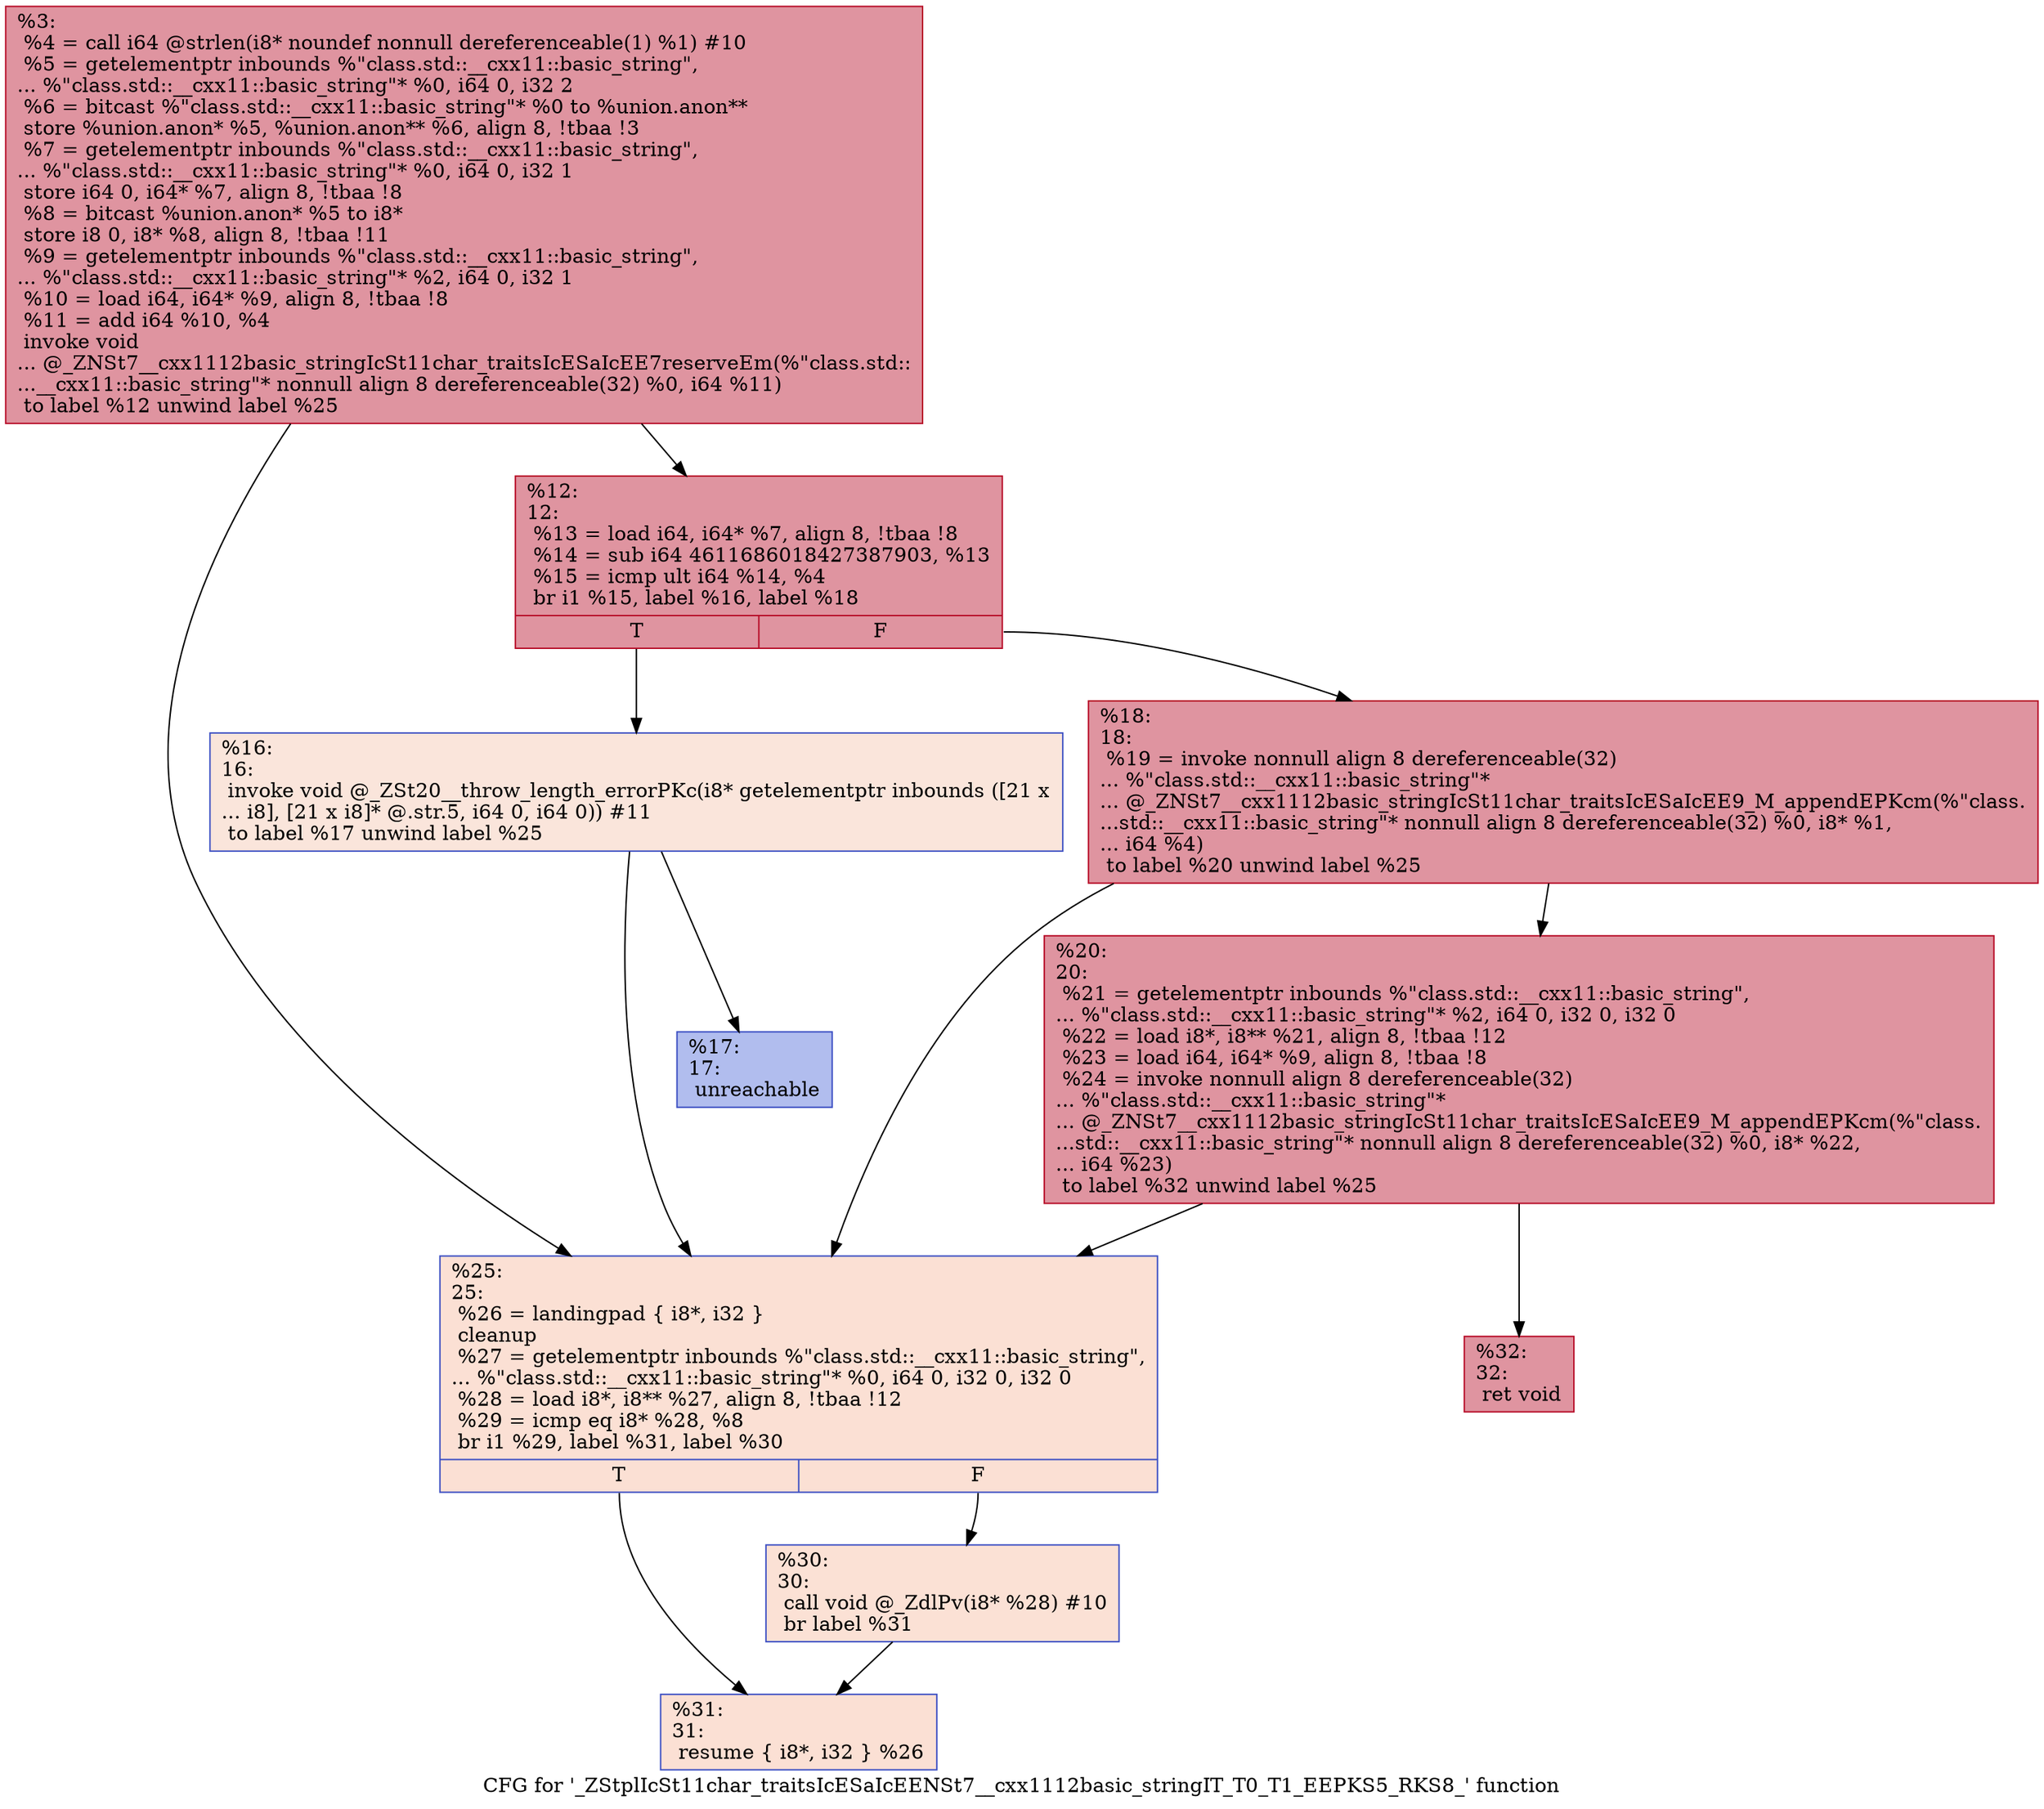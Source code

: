 digraph "CFG for '_ZStplIcSt11char_traitsIcESaIcEENSt7__cxx1112basic_stringIT_T0_T1_EEPKS5_RKS8_' function" {
	label="CFG for '_ZStplIcSt11char_traitsIcESaIcEENSt7__cxx1112basic_stringIT_T0_T1_EEPKS5_RKS8_' function";

	Node0x563789d73e00 [shape=record,color="#b70d28ff", style=filled, fillcolor="#b70d2870",label="{%3:\l  %4 = call i64 @strlen(i8* noundef nonnull dereferenceable(1) %1) #10\l  %5 = getelementptr inbounds %\"class.std::__cxx11::basic_string\",\l... %\"class.std::__cxx11::basic_string\"* %0, i64 0, i32 2\l  %6 = bitcast %\"class.std::__cxx11::basic_string\"* %0 to %union.anon**\l  store %union.anon* %5, %union.anon** %6, align 8, !tbaa !3\l  %7 = getelementptr inbounds %\"class.std::__cxx11::basic_string\",\l... %\"class.std::__cxx11::basic_string\"* %0, i64 0, i32 1\l  store i64 0, i64* %7, align 8, !tbaa !8\l  %8 = bitcast %union.anon* %5 to i8*\l  store i8 0, i8* %8, align 8, !tbaa !11\l  %9 = getelementptr inbounds %\"class.std::__cxx11::basic_string\",\l... %\"class.std::__cxx11::basic_string\"* %2, i64 0, i32 1\l  %10 = load i64, i64* %9, align 8, !tbaa !8\l  %11 = add i64 %10, %4\l  invoke void\l... @_ZNSt7__cxx1112basic_stringIcSt11char_traitsIcESaIcEE7reserveEm(%\"class.std::\l...__cxx11::basic_string\"* nonnull align 8 dereferenceable(32) %0, i64 %11)\l          to label %12 unwind label %25\l}"];
	Node0x563789d73e00 -> Node0x563789d7b070;
	Node0x563789d73e00 -> Node0x563789d7b0c0;
	Node0x563789d7b070 [shape=record,color="#b70d28ff", style=filled, fillcolor="#b70d2870",label="{%12:\l12:                                               \l  %13 = load i64, i64* %7, align 8, !tbaa !8\l  %14 = sub i64 4611686018427387903, %13\l  %15 = icmp ult i64 %14, %4\l  br i1 %15, label %16, label %18\l|{<s0>T|<s1>F}}"];
	Node0x563789d7b070:s0 -> Node0x563789d73f90;
	Node0x563789d7b070:s1 -> Node0x563789d7b4d0;
	Node0x563789d73f90 [shape=record,color="#3d50c3ff", style=filled, fillcolor="#f4c5ad70",label="{%16:\l16:                                               \l  invoke void @_ZSt20__throw_length_errorPKc(i8* getelementptr inbounds ([21 x\l... i8], [21 x i8]* @.str.5, i64 0, i64 0)) #11\l          to label %17 unwind label %25\l}"];
	Node0x563789d73f90 -> Node0x563789d7b600;
	Node0x563789d73f90 -> Node0x563789d7b0c0;
	Node0x563789d7b600 [shape=record,color="#3d50c3ff", style=filled, fillcolor="#4f69d970",label="{%17:\l17:                                               \l  unreachable\l}"];
	Node0x563789d7b4d0 [shape=record,color="#b70d28ff", style=filled, fillcolor="#b70d2870",label="{%18:\l18:                                               \l  %19 = invoke nonnull align 8 dereferenceable(32)\l... %\"class.std::__cxx11::basic_string\"*\l... @_ZNSt7__cxx1112basic_stringIcSt11char_traitsIcESaIcEE9_M_appendEPKcm(%\"class.\l...std::__cxx11::basic_string\"* nonnull align 8 dereferenceable(32) %0, i8* %1,\l... i64 %4)\l          to label %20 unwind label %25\l}"];
	Node0x563789d7b4d0 -> Node0x563789d7b870;
	Node0x563789d7b4d0 -> Node0x563789d7b0c0;
	Node0x563789d7b870 [shape=record,color="#b70d28ff", style=filled, fillcolor="#b70d2870",label="{%20:\l20:                                               \l  %21 = getelementptr inbounds %\"class.std::__cxx11::basic_string\",\l... %\"class.std::__cxx11::basic_string\"* %2, i64 0, i32 0, i32 0\l  %22 = load i8*, i8** %21, align 8, !tbaa !12\l  %23 = load i64, i64* %9, align 8, !tbaa !8\l  %24 = invoke nonnull align 8 dereferenceable(32)\l... %\"class.std::__cxx11::basic_string\"*\l... @_ZNSt7__cxx1112basic_stringIcSt11char_traitsIcESaIcEE9_M_appendEPKcm(%\"class.\l...std::__cxx11::basic_string\"* nonnull align 8 dereferenceable(32) %0, i8* %22,\l... i64 %23)\l          to label %32 unwind label %25\l}"];
	Node0x563789d7b870 -> Node0x563789d6d2b0;
	Node0x563789d7b870 -> Node0x563789d7b0c0;
	Node0x563789d7b0c0 [shape=record,color="#3d50c3ff", style=filled, fillcolor="#f7b99e70",label="{%25:\l25:                                               \l  %26 = landingpad \{ i8*, i32 \}\l          cleanup\l  %27 = getelementptr inbounds %\"class.std::__cxx11::basic_string\",\l... %\"class.std::__cxx11::basic_string\"* %0, i64 0, i32 0, i32 0\l  %28 = load i8*, i8** %27, align 8, !tbaa !12\l  %29 = icmp eq i8* %28, %8\l  br i1 %29, label %31, label %30\l|{<s0>T|<s1>F}}"];
	Node0x563789d7b0c0:s0 -> Node0x563789d6d5c0;
	Node0x563789d7b0c0:s1 -> Node0x563789d6d610;
	Node0x563789d6d610 [shape=record,color="#3d50c3ff", style=filled, fillcolor="#f7bca170",label="{%30:\l30:                                               \l  call void @_ZdlPv(i8* %28) #10\l  br label %31\l}"];
	Node0x563789d6d610 -> Node0x563789d6d5c0;
	Node0x563789d6d5c0 [shape=record,color="#3d50c3ff", style=filled, fillcolor="#f7b99e70",label="{%31:\l31:                                               \l  resume \{ i8*, i32 \} %26\l}"];
	Node0x563789d6d2b0 [shape=record,color="#b70d28ff", style=filled, fillcolor="#b70d2870",label="{%32:\l32:                                               \l  ret void\l}"];
}
